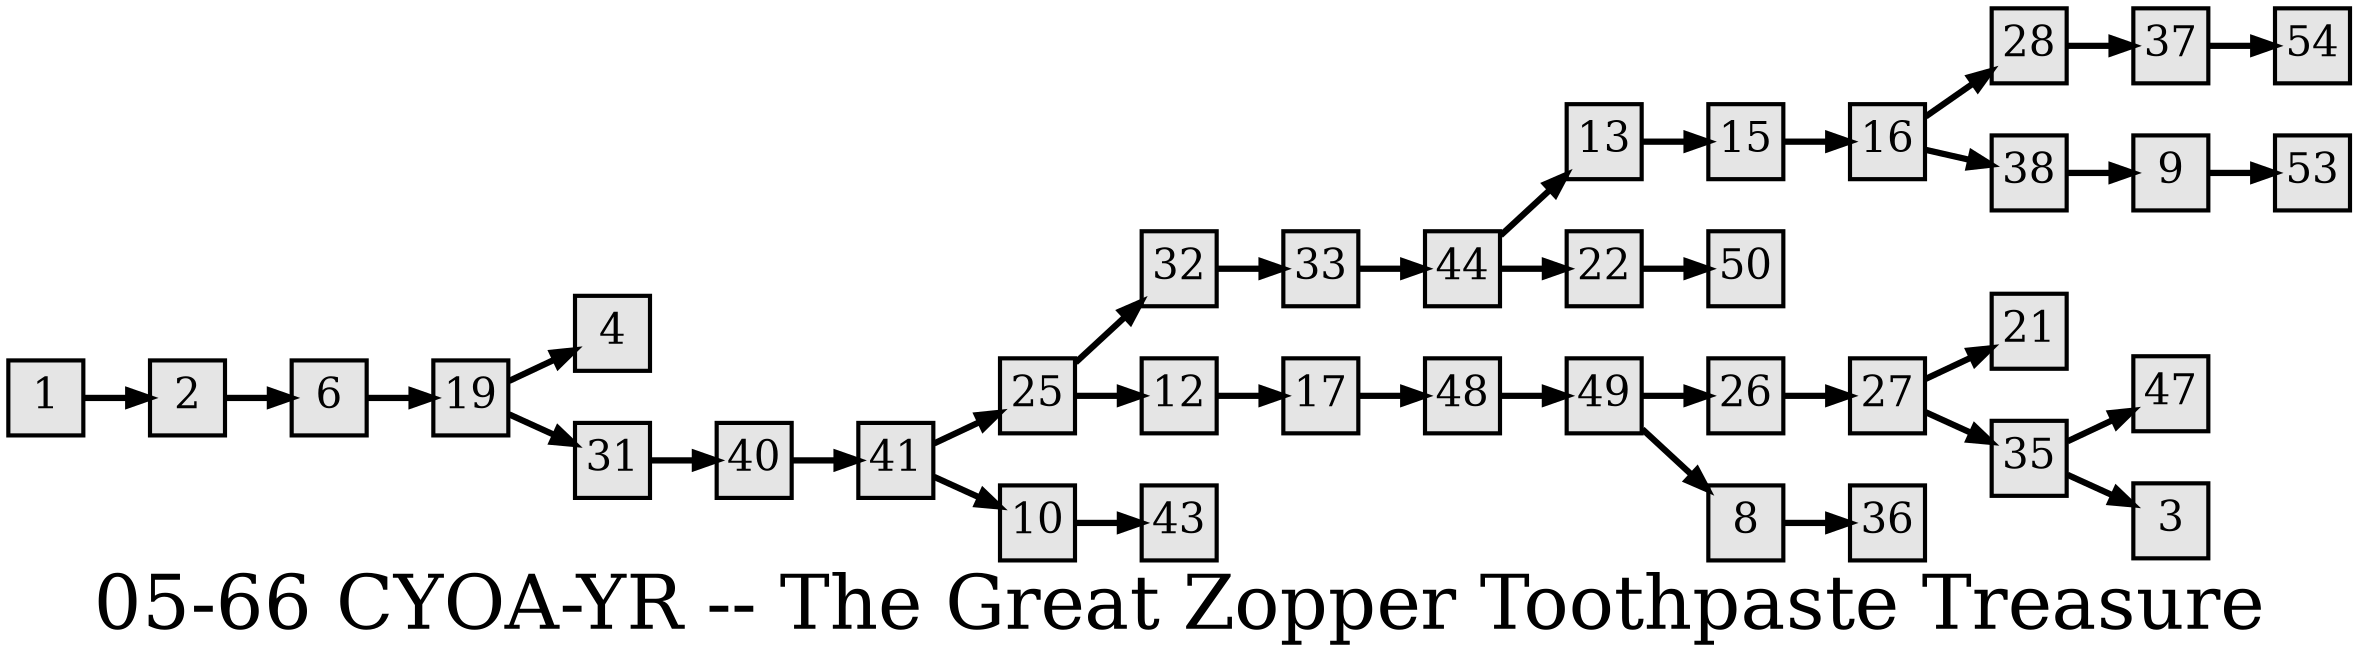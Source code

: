 digraph g{
  graph [ label="05-66 CYOA-YR -- The Great Zopper Toothpaste Treasure" rankdir=LR, ordering=out, fontsize=36, nodesep="0.35", ranksep="0.45"];
  node  [shape=rect, penwidth=2, fontsize=20, style=filled, fillcolor=grey90, margin="0,0", labelfloat=true, regular=true, fixedsize=true];
  edge  [labelfloat=true, penwidth=3, fontsize=12];

  1 -> 2;
  2 -> 6;
  6 -> 19;
  8 -> 36;
  9 -> 53;
  10 -> 43;
  12 -> 17;
  13 -> 15;
  15 -> 16;
  16 -> 28;
  16 -> 38;
  17 -> 48;
  19 -> 4;
  19 -> 31;
  22 -> 50;
  25 -> 32;
  25 -> 12;
  26 -> 27;
  27 -> 21;
  27 -> 35;
  28 -> 37;
  31 -> 40;
  32 -> 33;
  33 -> 44;
  35 -> 47;
  35 -> 3;
  37 -> 54;
  38 -> 9;
  40 -> 41;
  41 -> 25;
  41 -> 10;
  44 -> 13;
  44 -> 22;
  48 -> 49;
  49 -> 26;
  49 -> 8;
}

